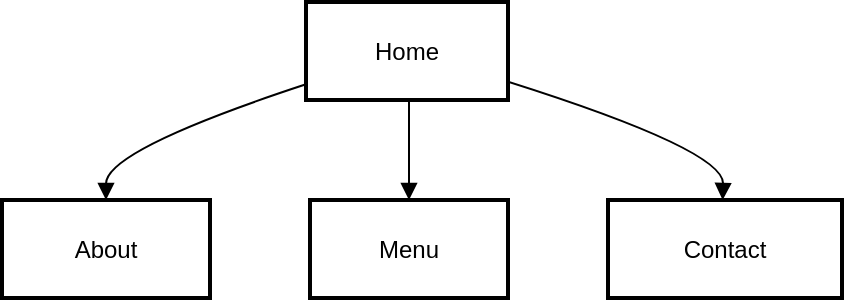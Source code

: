 <mxfile version="24.7.17">
  <diagram name="Page-1" id="HIaLBqDRb3KkGVBIEjuD">
    <mxGraphModel>
      <root>
        <mxCell id="0" />
        <mxCell id="1" parent="0" />
        <mxCell id="2" value="Home" style="whiteSpace=wrap;strokeWidth=2;" vertex="1" parent="1">
          <mxGeometry x="160" y="8" width="101" height="49" as="geometry" />
        </mxCell>
        <mxCell id="3" value="About" style="whiteSpace=wrap;strokeWidth=2;" vertex="1" parent="1">
          <mxGeometry x="8" y="107" width="104" height="49" as="geometry" />
        </mxCell>
        <mxCell id="4" value="Menu" style="whiteSpace=wrap;strokeWidth=2;" vertex="1" parent="1">
          <mxGeometry x="162" y="107" width="99" height="49" as="geometry" />
        </mxCell>
        <mxCell id="5" value="Contact" style="whiteSpace=wrap;strokeWidth=2;" vertex="1" parent="1">
          <mxGeometry x="311" y="107" width="117" height="49" as="geometry" />
        </mxCell>
        <mxCell id="6" value="" style="curved=1;startArrow=none;endArrow=block;exitX=0;exitY=0.84;entryX=0.5;entryY=0;" edge="1" parent="1" source="2" target="3">
          <mxGeometry relative="1" as="geometry">
            <Array as="points">
              <mxPoint x="60" y="82" />
            </Array>
          </mxGeometry>
        </mxCell>
        <mxCell id="7" value="" style="curved=1;startArrow=none;endArrow=block;exitX=0.51;exitY=1;entryX=0.5;entryY=0;" edge="1" parent="1" source="2" target="4">
          <mxGeometry relative="1" as="geometry">
            <Array as="points" />
          </mxGeometry>
        </mxCell>
        <mxCell id="8" value="" style="curved=1;startArrow=none;endArrow=block;exitX=1.01;exitY=0.82;entryX=0.49;entryY=0;" edge="1" parent="1" source="2" target="5">
          <mxGeometry relative="1" as="geometry">
            <Array as="points">
              <mxPoint x="369" y="82" />
            </Array>
          </mxGeometry>
        </mxCell>
      </root>
    </mxGraphModel>
  </diagram>
</mxfile>
